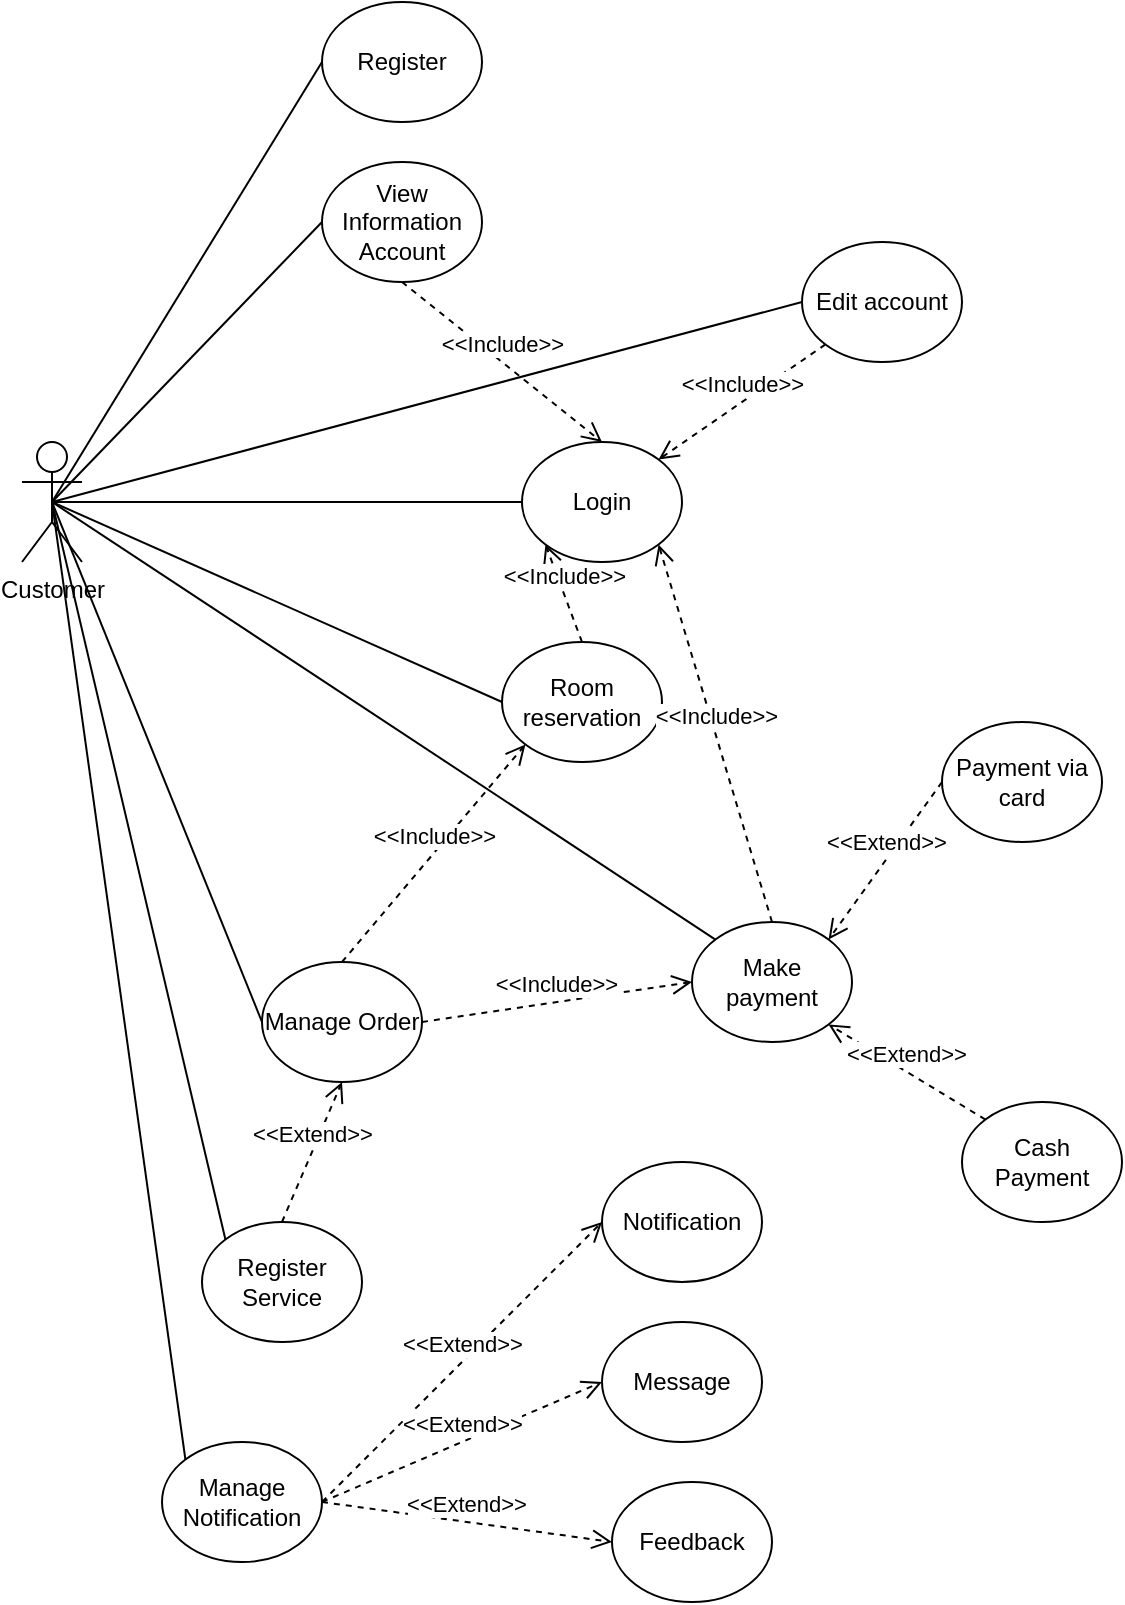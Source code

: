 <mxfile version="14.4.7" type="github">
  <diagram id="61MFqkLKQLwFK_tU7tmM" name="Page-1">
    <mxGraphModel dx="994" dy="584" grid="1" gridSize="10" guides="1" tooltips="1" connect="1" arrows="1" fold="1" page="1" pageScale="1" pageWidth="850" pageHeight="1100" math="0" shadow="0">
      <root>
        <mxCell id="0" />
        <mxCell id="1" parent="0" />
        <mxCell id="oLEtdPwOjn4ipy0BBXJC-1" value="Customer" style="shape=umlActor;verticalLabelPosition=bottom;verticalAlign=top;html=1;outlineConnect=0;" parent="1" vertex="1">
          <mxGeometry x="50" y="280" width="30" height="60" as="geometry" />
        </mxCell>
        <mxCell id="oLEtdPwOjn4ipy0BBXJC-4" value="Room reservation" style="ellipse;whiteSpace=wrap;html=1;" parent="1" vertex="1">
          <mxGeometry x="290" y="380" width="80" height="60" as="geometry" />
        </mxCell>
        <mxCell id="oLEtdPwOjn4ipy0BBXJC-7" value="Edit account" style="ellipse;whiteSpace=wrap;html=1;" parent="1" vertex="1">
          <mxGeometry x="440" y="180" width="80" height="60" as="geometry" />
        </mxCell>
        <mxCell id="oLEtdPwOjn4ipy0BBXJC-8" value="Login" style="ellipse;whiteSpace=wrap;html=1;" parent="1" vertex="1">
          <mxGeometry x="300" y="280" width="80" height="60" as="geometry" />
        </mxCell>
        <mxCell id="oLEtdPwOjn4ipy0BBXJC-9" value="Register" style="ellipse;whiteSpace=wrap;html=1;" parent="1" vertex="1">
          <mxGeometry x="200" y="60" width="80" height="60" as="geometry" />
        </mxCell>
        <mxCell id="oLEtdPwOjn4ipy0BBXJC-17" value="View Information Account" style="ellipse;whiteSpace=wrap;html=1;" parent="1" vertex="1">
          <mxGeometry x="200" y="140" width="80" height="60" as="geometry" />
        </mxCell>
        <mxCell id="oLEtdPwOjn4ipy0BBXJC-19" value="Make payment" style="ellipse;whiteSpace=wrap;html=1;" parent="1" vertex="1">
          <mxGeometry x="385" y="520" width="80" height="60" as="geometry" />
        </mxCell>
        <mxCell id="oLEtdPwOjn4ipy0BBXJC-21" value="&amp;lt;&amp;lt;Include&amp;gt;&amp;gt;" style="html=1;verticalAlign=bottom;endArrow=open;dashed=1;endSize=8;exitX=0.5;exitY=0;exitDx=0;exitDy=0;entryX=0;entryY=1;entryDx=0;entryDy=0;" parent="1" source="oLEtdPwOjn4ipy0BBXJC-4" target="oLEtdPwOjn4ipy0BBXJC-8" edge="1">
          <mxGeometry relative="1" as="geometry">
            <mxPoint x="530" y="400" as="sourcePoint" />
            <mxPoint x="450" y="400" as="targetPoint" />
          </mxGeometry>
        </mxCell>
        <mxCell id="oLEtdPwOjn4ipy0BBXJC-22" value="&amp;lt;&amp;lt;Include&amp;gt;&amp;gt;" style="html=1;verticalAlign=bottom;endArrow=open;dashed=1;endSize=8;exitX=0.5;exitY=0;exitDx=0;exitDy=0;entryX=1;entryY=1;entryDx=0;entryDy=0;" parent="1" source="oLEtdPwOjn4ipy0BBXJC-19" target="oLEtdPwOjn4ipy0BBXJC-8" edge="1">
          <mxGeometry relative="1" as="geometry">
            <mxPoint x="290" y="290" as="sourcePoint" />
            <mxPoint x="410" y="290" as="targetPoint" />
          </mxGeometry>
        </mxCell>
        <mxCell id="oLEtdPwOjn4ipy0BBXJC-23" value="&amp;lt;&amp;lt;Include&amp;gt;&amp;gt;" style="html=1;verticalAlign=bottom;endArrow=open;dashed=1;endSize=8;exitX=0;exitY=1;exitDx=0;exitDy=0;entryX=1;entryY=0;entryDx=0;entryDy=0;" parent="1" source="oLEtdPwOjn4ipy0BBXJC-7" target="oLEtdPwOjn4ipy0BBXJC-8" edge="1">
          <mxGeometry relative="1" as="geometry">
            <mxPoint x="290" y="670" as="sourcePoint" />
            <mxPoint x="450" y="320" as="targetPoint" />
          </mxGeometry>
        </mxCell>
        <mxCell id="oLEtdPwOjn4ipy0BBXJC-24" value="&amp;lt;&amp;lt;Include&amp;gt;&amp;gt;" style="html=1;verticalAlign=bottom;endArrow=open;dashed=1;endSize=8;exitX=0.5;exitY=1;exitDx=0;exitDy=0;entryX=0.5;entryY=0;entryDx=0;entryDy=0;" parent="1" source="oLEtdPwOjn4ipy0BBXJC-17" target="oLEtdPwOjn4ipy0BBXJC-8" edge="1">
          <mxGeometry relative="1" as="geometry">
            <mxPoint x="290" y="670.0" as="sourcePoint" />
            <mxPoint x="450" y="320" as="targetPoint" />
          </mxGeometry>
        </mxCell>
        <mxCell id="oLEtdPwOjn4ipy0BBXJC-26" value="" style="endArrow=none;html=1;exitX=0.5;exitY=0.5;exitDx=0;exitDy=0;exitPerimeter=0;entryX=0;entryY=0.5;entryDx=0;entryDy=0;" parent="1" source="oLEtdPwOjn4ipy0BBXJC-1" target="oLEtdPwOjn4ipy0BBXJC-9" edge="1">
          <mxGeometry width="50" height="50" relative="1" as="geometry">
            <mxPoint x="190" y="420" as="sourcePoint" />
            <mxPoint x="240" y="370" as="targetPoint" />
          </mxGeometry>
        </mxCell>
        <mxCell id="oLEtdPwOjn4ipy0BBXJC-27" value="" style="endArrow=none;html=1;exitX=0.5;exitY=0.5;exitDx=0;exitDy=0;exitPerimeter=0;entryX=0;entryY=0.5;entryDx=0;entryDy=0;" parent="1" source="oLEtdPwOjn4ipy0BBXJC-1" target="oLEtdPwOjn4ipy0BBXJC-17" edge="1">
          <mxGeometry width="50" height="50" relative="1" as="geometry">
            <mxPoint x="75" y="320" as="sourcePoint" />
            <mxPoint x="210" y="80" as="targetPoint" />
          </mxGeometry>
        </mxCell>
        <mxCell id="oLEtdPwOjn4ipy0BBXJC-28" value="" style="endArrow=none;html=1;exitX=0.5;exitY=0.5;exitDx=0;exitDy=0;exitPerimeter=0;entryX=0;entryY=0.5;entryDx=0;entryDy=0;" parent="1" source="oLEtdPwOjn4ipy0BBXJC-1" target="oLEtdPwOjn4ipy0BBXJC-7" edge="1">
          <mxGeometry width="50" height="50" relative="1" as="geometry">
            <mxPoint x="75" y="320" as="sourcePoint" />
            <mxPoint x="210" y="170" as="targetPoint" />
          </mxGeometry>
        </mxCell>
        <mxCell id="oLEtdPwOjn4ipy0BBXJC-31" value="" style="endArrow=none;html=1;entryX=0;entryY=0.5;entryDx=0;entryDy=0;exitX=0.5;exitY=0.5;exitDx=0;exitDy=0;exitPerimeter=0;" parent="1" source="oLEtdPwOjn4ipy0BBXJC-1" target="oLEtdPwOjn4ipy0BBXJC-4" edge="1">
          <mxGeometry width="50" height="50" relative="1" as="geometry">
            <mxPoint x="75" y="320" as="sourcePoint" />
            <mxPoint x="210" y="440" as="targetPoint" />
          </mxGeometry>
        </mxCell>
        <mxCell id="oLEtdPwOjn4ipy0BBXJC-32" value="" style="endArrow=none;html=1;entryX=0;entryY=0;entryDx=0;entryDy=0;exitX=0.5;exitY=0.5;exitDx=0;exitDy=0;exitPerimeter=0;" parent="1" source="oLEtdPwOjn4ipy0BBXJC-1" target="oLEtdPwOjn4ipy0BBXJC-19" edge="1">
          <mxGeometry width="50" height="50" relative="1" as="geometry">
            <mxPoint x="75" y="320" as="sourcePoint" />
            <mxPoint x="210" y="510.0" as="targetPoint" />
          </mxGeometry>
        </mxCell>
        <mxCell id="oLEtdPwOjn4ipy0BBXJC-33" value="" style="endArrow=none;html=1;entryX=0;entryY=0.5;entryDx=0;entryDy=0;exitX=0.5;exitY=0.5;exitDx=0;exitDy=0;exitPerimeter=0;" parent="1" source="oLEtdPwOjn4ipy0BBXJC-1" target="oLEtdPwOjn4ipy0BBXJC-8" edge="1">
          <mxGeometry width="50" height="50" relative="1" as="geometry">
            <mxPoint x="75" y="320" as="sourcePoint" />
            <mxPoint x="210" y="600.0" as="targetPoint" />
          </mxGeometry>
        </mxCell>
        <mxCell id="8NNpZ6_UxSA1rw9Kxe5j-1" value="Manage Order" style="ellipse;whiteSpace=wrap;html=1;" parent="1" vertex="1">
          <mxGeometry x="170" y="540" width="80" height="60" as="geometry" />
        </mxCell>
        <mxCell id="8NNpZ6_UxSA1rw9Kxe5j-2" value="Register&lt;br&gt;Service" style="ellipse;whiteSpace=wrap;html=1;" parent="1" vertex="1">
          <mxGeometry x="140" y="670" width="80" height="60" as="geometry" />
        </mxCell>
        <mxCell id="8NNpZ6_UxSA1rw9Kxe5j-3" value="Manage Notification" style="ellipse;whiteSpace=wrap;html=1;" parent="1" vertex="1">
          <mxGeometry x="120" y="780" width="80" height="60" as="geometry" />
        </mxCell>
        <mxCell id="8NNpZ6_UxSA1rw9Kxe5j-4" value="" style="endArrow=none;html=1;entryX=0;entryY=0;entryDx=0;entryDy=0;exitX=0.5;exitY=0.5;exitDx=0;exitDy=0;exitPerimeter=0;" parent="1" source="oLEtdPwOjn4ipy0BBXJC-1" target="8NNpZ6_UxSA1rw9Kxe5j-2" edge="1">
          <mxGeometry width="50" height="50" relative="1" as="geometry">
            <mxPoint x="80" y="320" as="sourcePoint" />
            <mxPoint x="210" y="530" as="targetPoint" />
          </mxGeometry>
        </mxCell>
        <mxCell id="8NNpZ6_UxSA1rw9Kxe5j-5" value="" style="endArrow=none;html=1;entryX=0;entryY=0.5;entryDx=0;entryDy=0;exitX=0.5;exitY=0.5;exitDx=0;exitDy=0;exitPerimeter=0;" parent="1" source="oLEtdPwOjn4ipy0BBXJC-1" target="8NNpZ6_UxSA1rw9Kxe5j-1" edge="1">
          <mxGeometry width="50" height="50" relative="1" as="geometry">
            <mxPoint x="90" y="330" as="sourcePoint" />
            <mxPoint x="220" y="540" as="targetPoint" />
          </mxGeometry>
        </mxCell>
        <mxCell id="8NNpZ6_UxSA1rw9Kxe5j-6" value="Cash Payment" style="ellipse;whiteSpace=wrap;html=1;" parent="1" vertex="1">
          <mxGeometry x="520" y="610" width="80" height="60" as="geometry" />
        </mxCell>
        <mxCell id="8NNpZ6_UxSA1rw9Kxe5j-7" value="Payment via card" style="ellipse;whiteSpace=wrap;html=1;" parent="1" vertex="1">
          <mxGeometry x="510" y="420" width="80" height="60" as="geometry" />
        </mxCell>
        <mxCell id="8NNpZ6_UxSA1rw9Kxe5j-8" value="&amp;lt;&amp;lt;Extend&amp;gt;&amp;gt;" style="html=1;verticalAlign=bottom;endArrow=open;dashed=1;endSize=8;exitX=0;exitY=0.5;exitDx=0;exitDy=0;entryX=1;entryY=0;entryDx=0;entryDy=0;" parent="1" source="8NNpZ6_UxSA1rw9Kxe5j-7" target="oLEtdPwOjn4ipy0BBXJC-19" edge="1">
          <mxGeometry relative="1" as="geometry">
            <mxPoint x="570.0" y="510" as="sourcePoint" />
            <mxPoint x="610.0" y="350" as="targetPoint" />
          </mxGeometry>
        </mxCell>
        <mxCell id="8NNpZ6_UxSA1rw9Kxe5j-9" value="&amp;lt;&amp;lt;Extend&amp;gt;&amp;gt;" style="html=1;verticalAlign=bottom;endArrow=open;dashed=1;endSize=8;exitX=0;exitY=0;exitDx=0;exitDy=0;entryX=1;entryY=1;entryDx=0;entryDy=0;" parent="1" source="8NNpZ6_UxSA1rw9Kxe5j-6" target="oLEtdPwOjn4ipy0BBXJC-19" edge="1">
          <mxGeometry relative="1" as="geometry">
            <mxPoint x="670" y="470" as="sourcePoint" />
            <mxPoint x="598.284" y="518.787" as="targetPoint" />
          </mxGeometry>
        </mxCell>
        <mxCell id="8NNpZ6_UxSA1rw9Kxe5j-10" value="&amp;lt;&amp;lt;Include&amp;gt;&amp;gt;" style="html=1;verticalAlign=bottom;endArrow=open;dashed=1;endSize=8;exitX=1;exitY=0.5;exitDx=0;exitDy=0;entryX=0;entryY=0.5;entryDx=0;entryDy=0;" parent="1" source="8NNpZ6_UxSA1rw9Kxe5j-1" target="oLEtdPwOjn4ipy0BBXJC-19" edge="1">
          <mxGeometry relative="1" as="geometry">
            <mxPoint x="460" y="380.0" as="sourcePoint" />
            <mxPoint x="570.0" y="320" as="targetPoint" />
          </mxGeometry>
        </mxCell>
        <mxCell id="8NNpZ6_UxSA1rw9Kxe5j-11" value="&amp;lt;&amp;lt;Extend&amp;gt;&amp;gt;" style="html=1;verticalAlign=bottom;endArrow=open;dashed=1;endSize=8;exitX=0.5;exitY=0;exitDx=0;exitDy=0;entryX=0.5;entryY=1;entryDx=0;entryDy=0;" parent="1" source="8NNpZ6_UxSA1rw9Kxe5j-2" target="8NNpZ6_UxSA1rw9Kxe5j-1" edge="1">
          <mxGeometry relative="1" as="geometry">
            <mxPoint x="530.0" y="480.0" as="sourcePoint" />
            <mxPoint x="438.284" y="538.787" as="targetPoint" />
          </mxGeometry>
        </mxCell>
        <mxCell id="8NNpZ6_UxSA1rw9Kxe5j-12" value="" style="endArrow=none;html=1;entryX=0;entryY=0;entryDx=0;entryDy=0;exitX=0.5;exitY=0.5;exitDx=0;exitDy=0;exitPerimeter=0;" parent="1" source="oLEtdPwOjn4ipy0BBXJC-1" target="8NNpZ6_UxSA1rw9Kxe5j-3" edge="1">
          <mxGeometry width="50" height="50" relative="1" as="geometry">
            <mxPoint x="75.0" y="320" as="sourcePoint" />
            <mxPoint x="221.437" y="628.998" as="targetPoint" />
          </mxGeometry>
        </mxCell>
        <mxCell id="8NNpZ6_UxSA1rw9Kxe5j-13" value="Message" style="ellipse;whiteSpace=wrap;html=1;" parent="1" vertex="1">
          <mxGeometry x="340" y="720" width="80" height="60" as="geometry" />
        </mxCell>
        <mxCell id="8NNpZ6_UxSA1rw9Kxe5j-14" value="Notification" style="ellipse;whiteSpace=wrap;html=1;" parent="1" vertex="1">
          <mxGeometry x="340" y="640" width="80" height="60" as="geometry" />
        </mxCell>
        <mxCell id="8NNpZ6_UxSA1rw9Kxe5j-15" value="Feedback" style="ellipse;whiteSpace=wrap;html=1;" parent="1" vertex="1">
          <mxGeometry x="345" y="800" width="80" height="60" as="geometry" />
        </mxCell>
        <mxCell id="8NNpZ6_UxSA1rw9Kxe5j-16" value="&amp;lt;&amp;lt;Extend&amp;gt;&amp;gt;" style="html=1;verticalAlign=bottom;endArrow=open;dashed=1;endSize=8;exitX=1;exitY=0.5;exitDx=0;exitDy=0;entryX=0;entryY=0.5;entryDx=0;entryDy=0;" parent="1" source="8NNpZ6_UxSA1rw9Kxe5j-3" target="8NNpZ6_UxSA1rw9Kxe5j-14" edge="1">
          <mxGeometry relative="1" as="geometry">
            <mxPoint x="250.0" y="620" as="sourcePoint" />
            <mxPoint x="240.0" y="550.0" as="targetPoint" />
          </mxGeometry>
        </mxCell>
        <mxCell id="8NNpZ6_UxSA1rw9Kxe5j-17" value="&amp;lt;&amp;lt;Extend&amp;gt;&amp;gt;" style="html=1;verticalAlign=bottom;endArrow=open;dashed=1;endSize=8;exitX=1;exitY=0.5;exitDx=0;exitDy=0;entryX=0;entryY=0.5;entryDx=0;entryDy=0;" parent="1" source="8NNpZ6_UxSA1rw9Kxe5j-3" target="8NNpZ6_UxSA1rw9Kxe5j-13" edge="1">
          <mxGeometry relative="1" as="geometry">
            <mxPoint x="290.0" y="740" as="sourcePoint" />
            <mxPoint x="350.0" y="680" as="targetPoint" />
          </mxGeometry>
        </mxCell>
        <mxCell id="8NNpZ6_UxSA1rw9Kxe5j-18" value="&amp;lt;&amp;lt;Extend&amp;gt;&amp;gt;" style="html=1;verticalAlign=bottom;endArrow=open;dashed=1;endSize=8;exitX=1;exitY=0.5;exitDx=0;exitDy=0;entryX=0;entryY=0.5;entryDx=0;entryDy=0;" parent="1" source="8NNpZ6_UxSA1rw9Kxe5j-3" target="8NNpZ6_UxSA1rw9Kxe5j-15" edge="1">
          <mxGeometry relative="1" as="geometry">
            <mxPoint x="290.0" y="740" as="sourcePoint" />
            <mxPoint x="350.0" y="760" as="targetPoint" />
          </mxGeometry>
        </mxCell>
        <mxCell id="4wlZZ0Df72rbH3yNHIvj-2" value="&amp;lt;&amp;lt;Include&amp;gt;&amp;gt;" style="html=1;verticalAlign=bottom;endArrow=open;dashed=1;endSize=8;exitX=0.5;exitY=0;exitDx=0;exitDy=0;entryX=0;entryY=1;entryDx=0;entryDy=0;" edge="1" parent="1" source="8NNpZ6_UxSA1rw9Kxe5j-1" target="oLEtdPwOjn4ipy0BBXJC-4">
          <mxGeometry relative="1" as="geometry">
            <mxPoint x="475" y="560" as="sourcePoint" />
            <mxPoint x="378.284" y="341.213" as="targetPoint" />
          </mxGeometry>
        </mxCell>
      </root>
    </mxGraphModel>
  </diagram>
</mxfile>
